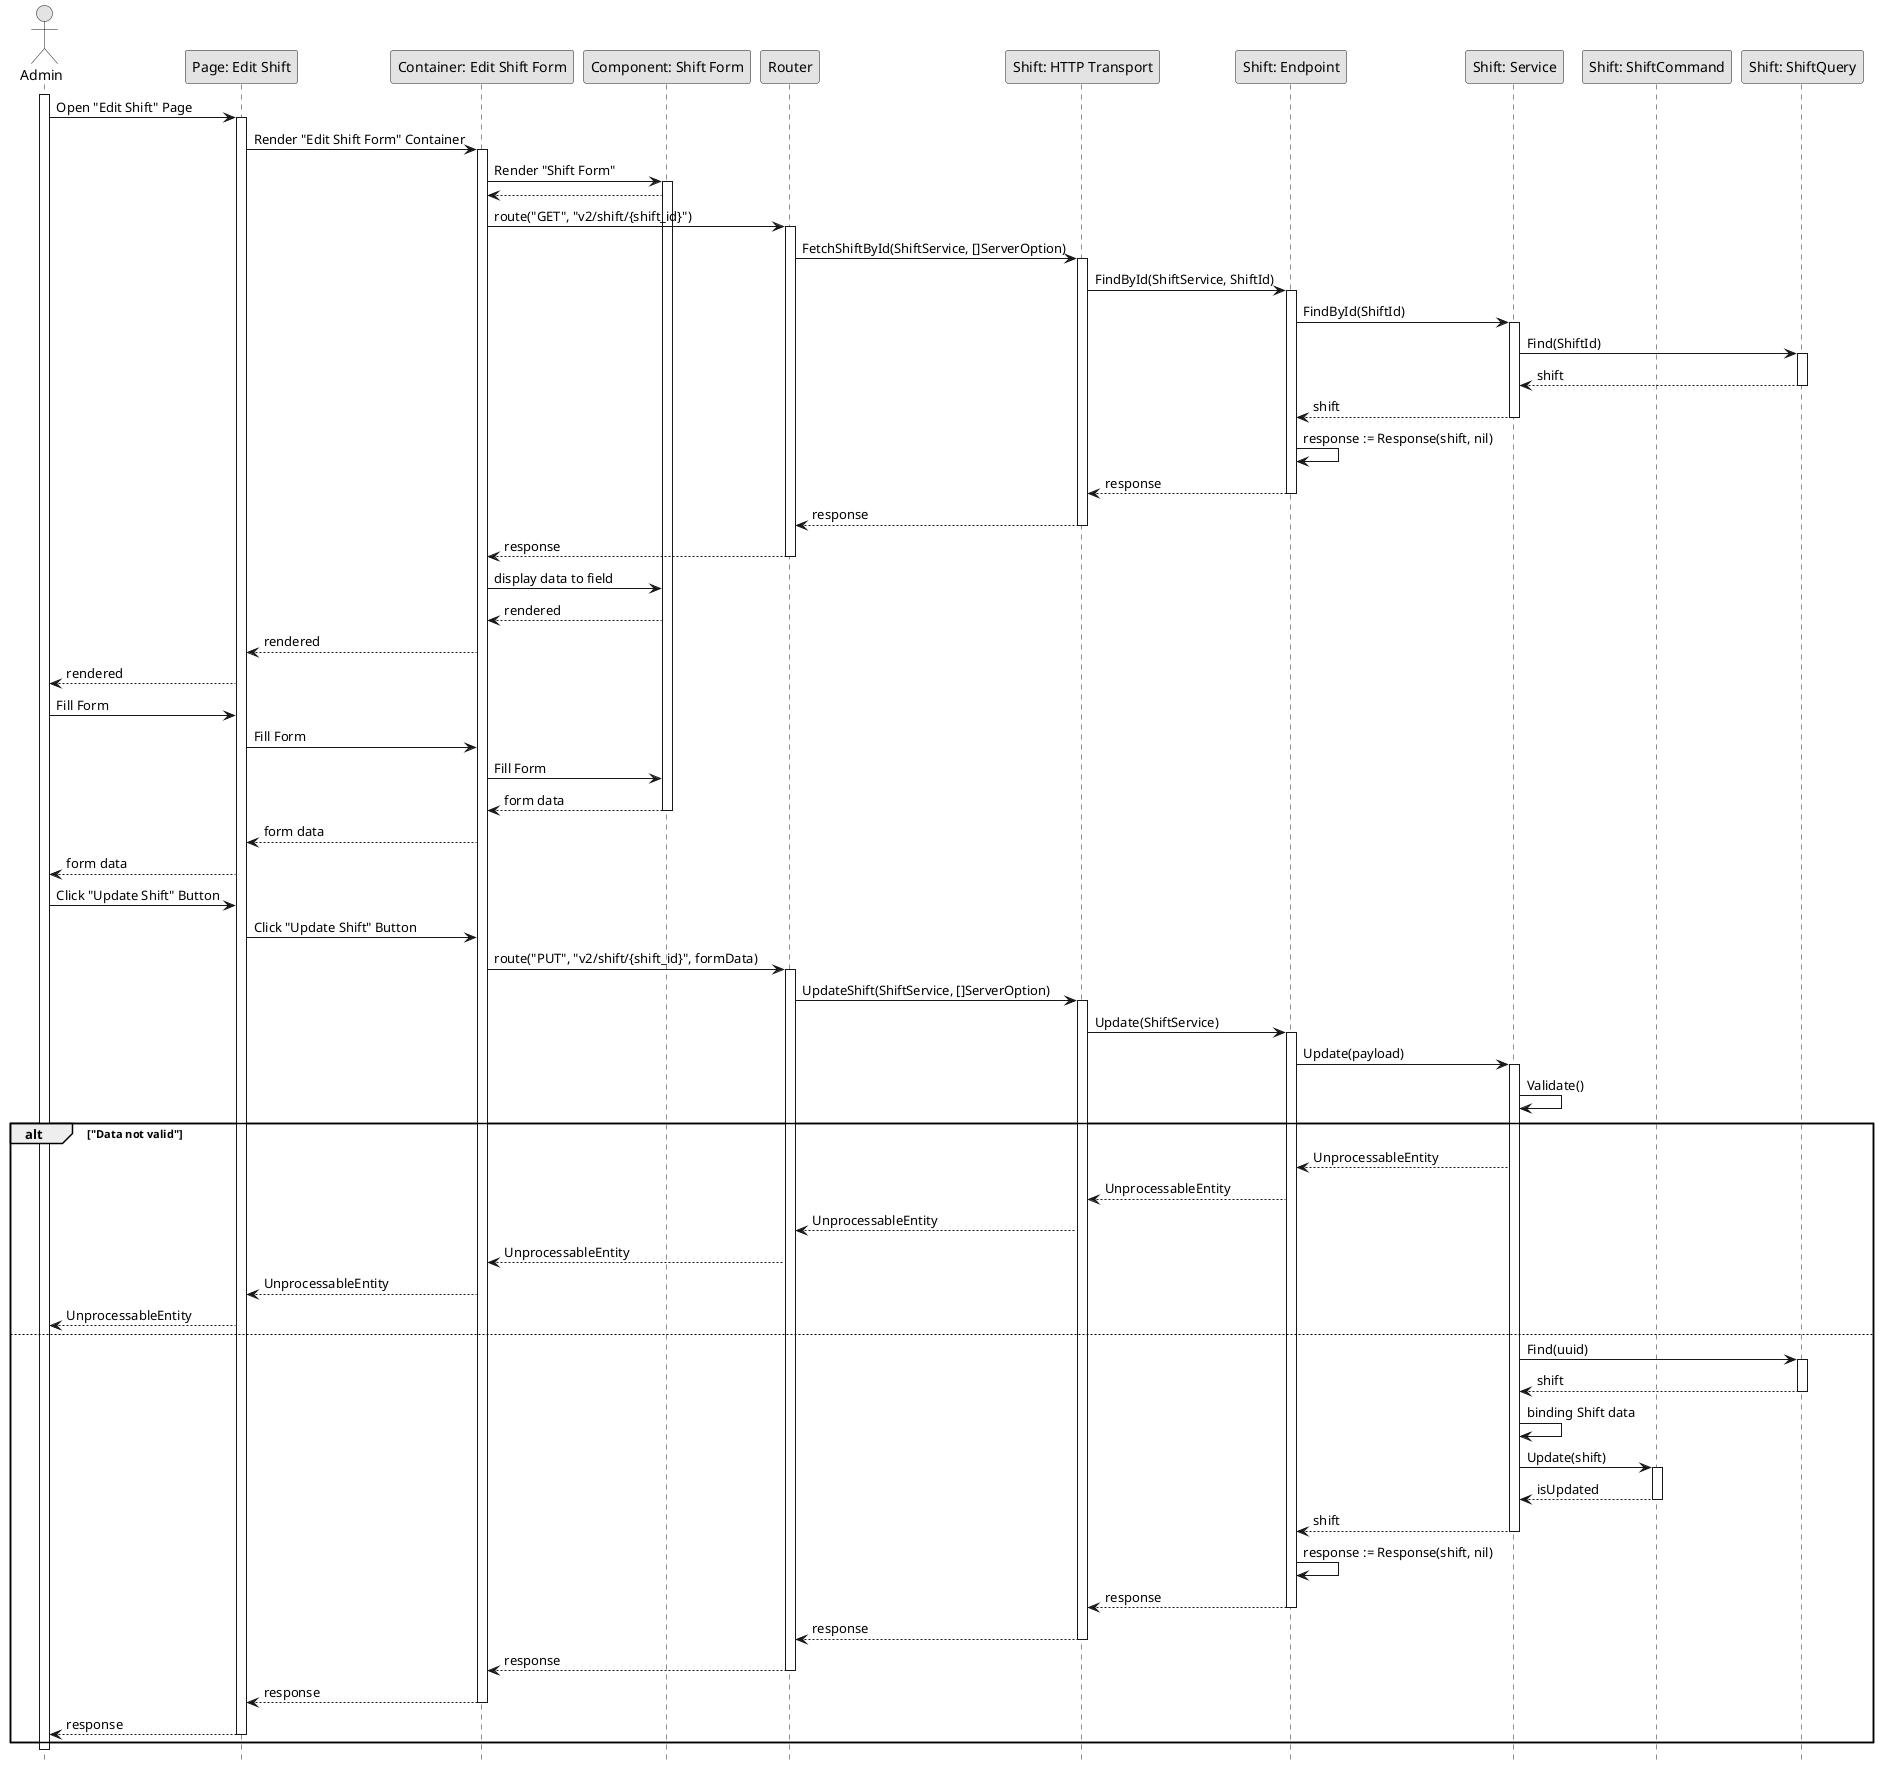 @startuml UpdateShift

skinparam Monochrome true
skinparam Shadowing false
hide footbox

actor Admin
participant "Page: Edit Shift" as EditShiftPage
participant "Container: Edit Shift Form" as EditShiftFormContainer
participant "Component: Shift Form" as ShiftForm
participant "Router" as Router
participant "Shift: HTTP Transport" as ShiftHTTPTransport
participant "Shift: Endpoint" as ShiftEndpoint
participant "Shift: Service" as ShiftService
participant "Shift: ShiftCommand" as ShiftCommand
participant "Shift: ShiftQuery" as ShiftQuery

activate Admin

Admin->EditShiftPage: Open "Edit Shift" Page
activate EditShiftPage
EditShiftPage->EditShiftFormContainer: Render "Edit Shift Form" Container
activate EditShiftFormContainer
EditShiftFormContainer->ShiftForm: Render "Shift Form"
activate ShiftForm
ShiftForm-->EditShiftFormContainer
EditShiftFormContainer->Router: route("GET", "v2/shift/{shift_id}")
activate Router
Router->ShiftHTTPTransport: FetchShiftById(ShiftService, []ServerOption)
activate ShiftHTTPTransport
ShiftHTTPTransport->ShiftEndpoint: FindById(ShiftService, ShiftId)
activate ShiftEndpoint
ShiftEndpoint->ShiftService: FindById(ShiftId)
activate ShiftService
ShiftService->ShiftQuery: Find(ShiftId)
activate ShiftQuery
ShiftQuery-->ShiftService: shift
deactivate ShiftQuery
ShiftService-->ShiftEndpoint: shift
deactivate ShiftService
ShiftEndpoint->ShiftEndpoint: response := Response(shift, nil)
ShiftEndpoint-->ShiftHTTPTransport: response
deactivate ShiftEndpoint
ShiftHTTPTransport-->Router: response
deactivate ShiftHTTPTransport
Router-->EditShiftFormContainer: response
deactivate Router
EditShiftFormContainer->ShiftForm: display data to field
ShiftForm-->EditShiftFormContainer: rendered
EditShiftFormContainer-->EditShiftPage: rendered
EditShiftPage-->Admin: rendered

Admin->EditShiftPage: Fill Form
EditShiftPage->EditShiftFormContainer: Fill Form
EditShiftFormContainer->ShiftForm: Fill Form
ShiftForm-->EditShiftFormContainer: form data
deactivate ShiftForm
EditShiftFormContainer-->EditShiftPage: form data
EditShiftPage-->Admin: form data

Admin->EditShiftPage: Click "Update Shift" Button
EditShiftPage->EditShiftFormContainer: Click "Update Shift" Button
EditShiftFormContainer->Router: route("PUT", "v2/shift/{shift_id}", formData)
activate Router
Router->ShiftHTTPTransport: UpdateShift(ShiftService, []ServerOption)
activate ShiftHTTPTransport
ShiftHTTPTransport->ShiftEndpoint: Update(ShiftService)
activate ShiftEndpoint
ShiftEndpoint->ShiftService: Update(payload)
activate ShiftService
ShiftService->ShiftService: Validate()

alt "Data not valid"
    ShiftService-->ShiftEndpoint: UnprocessableEntity
    ShiftEndpoint-->ShiftHTTPTransport: UnprocessableEntity
    ShiftHTTPTransport-->Router: UnprocessableEntity
    Router-->EditShiftFormContainer: UnprocessableEntity
    EditShiftFormContainer-->EditShiftPage: UnprocessableEntity
    EditShiftPage-->Admin: UnprocessableEntity
else
    ShiftService->ShiftQuery: Find(uuid)
    activate ShiftQuery
    ShiftQuery-->ShiftService: shift
    deactivate ShiftQuery
    ShiftService->ShiftService: binding Shift data
    ShiftService->ShiftCommand: Update(shift)
    activate ShiftCommand
    ShiftCommand-->ShiftService: isUpdated
    deactivate ShiftCommand
    ShiftService-->ShiftEndpoint: shift
    deactivate ShiftService
    ShiftEndpoint->ShiftEndpoint: response := Response(shift, nil)
    ShiftEndpoint-->ShiftHTTPTransport: response
    deactivate ShiftEndpoint
    ShiftHTTPTransport-->Router: response
    deactivate ShiftHTTPTransport
    Router-->EditShiftFormContainer: response
    deactivate Router
    EditShiftFormContainer-->EditShiftPage: response
    deactivate EditShiftFormContainer
    EditShiftPage-->Admin: response
    deactivate EditShiftPage
end

deactivate Admin

@enduml